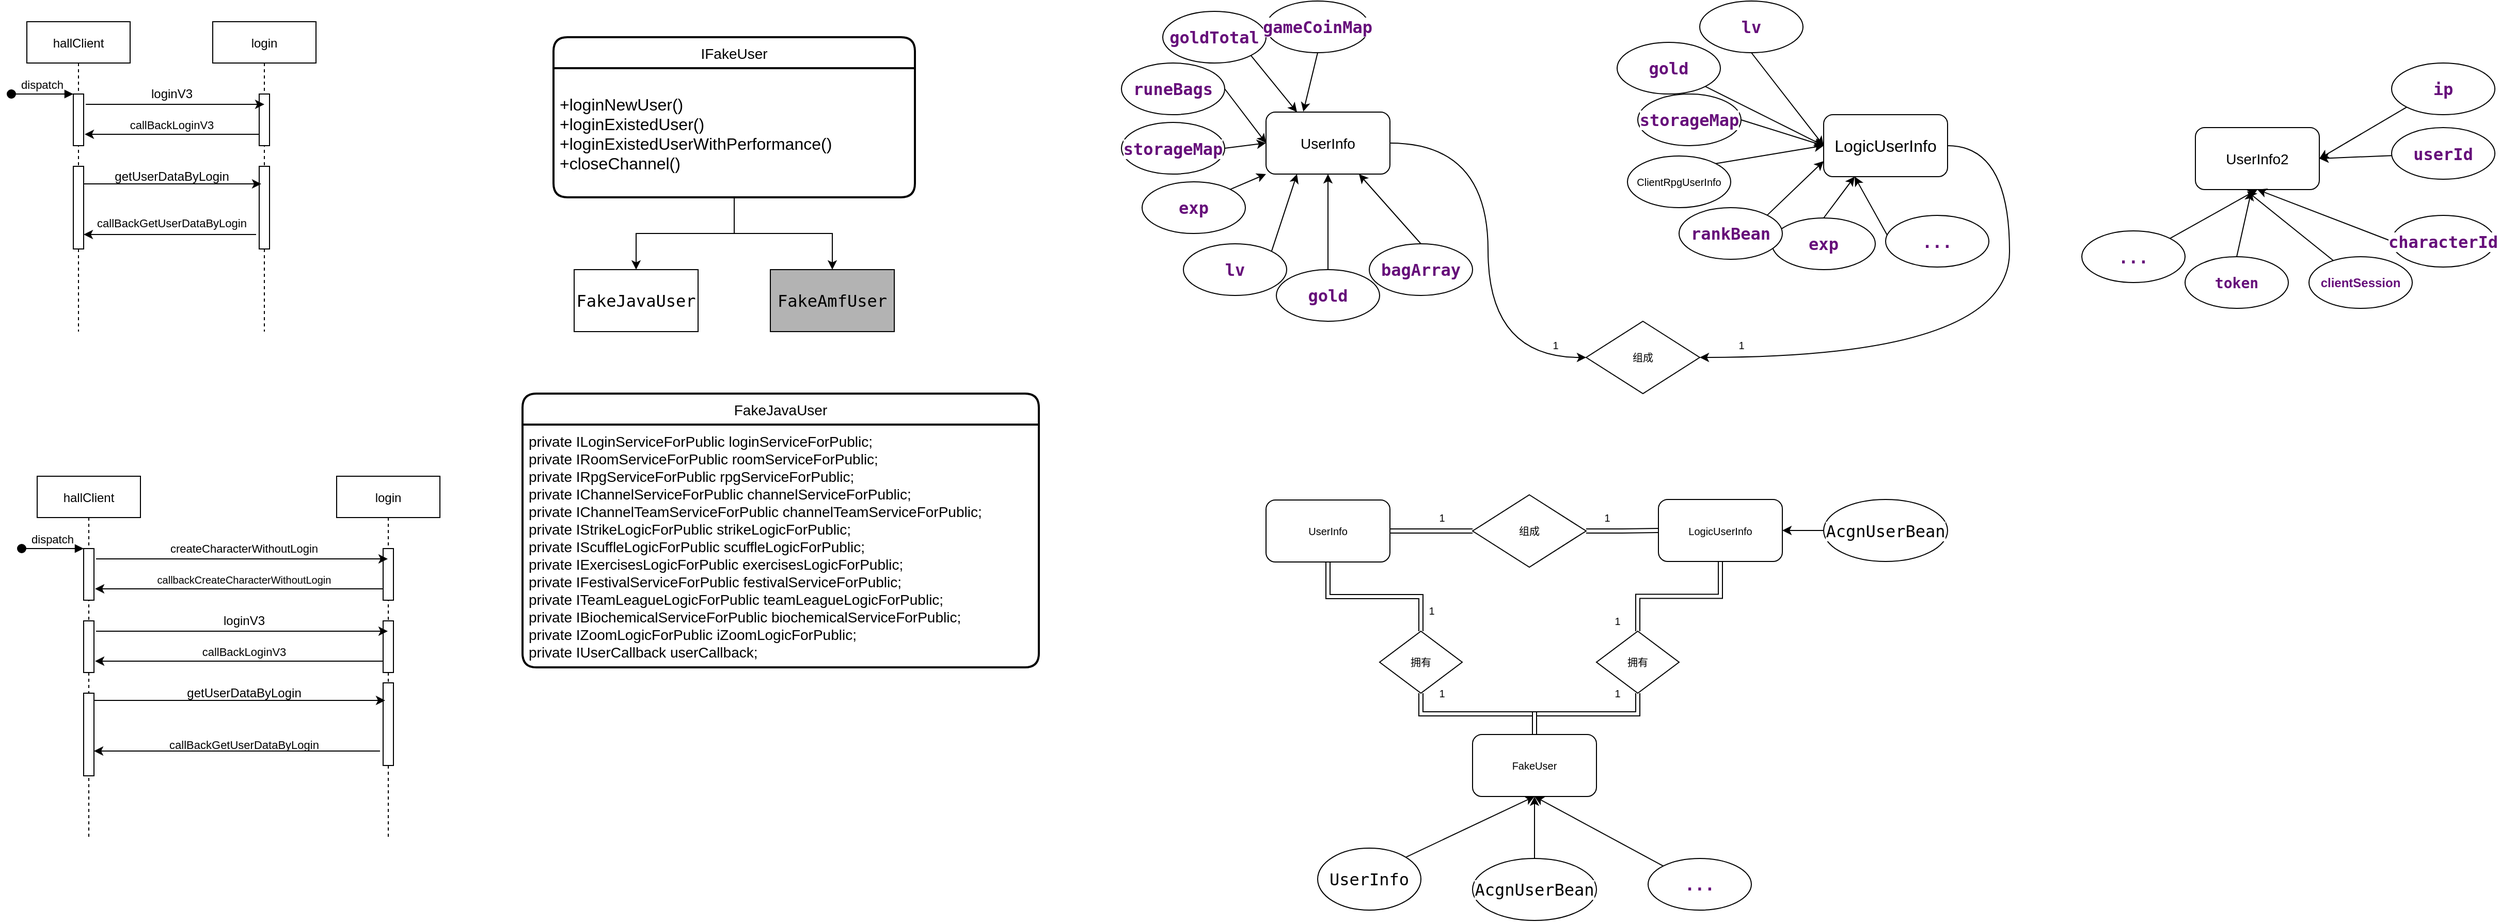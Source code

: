 <mxfile version="15.8.8" type="github">
  <diagram id="kgpKYQtTHZ0yAKxKKP6v" name="Page-1">
    <mxGraphModel dx="1185" dy="635" grid="1" gridSize="10" guides="1" tooltips="1" connect="1" arrows="1" fold="1" page="1" pageScale="1" pageWidth="3300" pageHeight="4681" math="0" shadow="0">
      <root>
        <mxCell id="0" />
        <mxCell id="1" parent="0" />
        <mxCell id="3nuBFxr9cyL0pnOWT2aG-1" value="hallClient" style="shape=umlLifeline;perimeter=lifelinePerimeter;container=1;collapsible=0;recursiveResize=0;rounded=0;shadow=0;strokeWidth=1;" parent="1" vertex="1">
          <mxGeometry x="120" y="80" width="100" height="300" as="geometry" />
        </mxCell>
        <mxCell id="3nuBFxr9cyL0pnOWT2aG-3" value="dispatch" style="verticalAlign=bottom;startArrow=oval;endArrow=block;startSize=8;shadow=0;strokeWidth=1;" parent="3nuBFxr9cyL0pnOWT2aG-1" edge="1">
          <mxGeometry relative="1" as="geometry">
            <mxPoint x="-15" y="70" as="sourcePoint" />
            <mxPoint x="45" y="70" as="targetPoint" />
          </mxGeometry>
        </mxCell>
        <mxCell id="3nuBFxr9cyL0pnOWT2aG-4" value="" style="points=[];perimeter=orthogonalPerimeter;rounded=0;shadow=0;strokeWidth=1;" parent="3nuBFxr9cyL0pnOWT2aG-1" vertex="1">
          <mxGeometry x="45" y="70" width="10" height="50" as="geometry" />
        </mxCell>
        <mxCell id="D1cvWWY6wySRjiaeFIVJ-10" value="" style="html=1;points=[];perimeter=orthogonalPerimeter;fontSize=11;" vertex="1" parent="3nuBFxr9cyL0pnOWT2aG-1">
          <mxGeometry x="45" y="140" width="10" height="80" as="geometry" />
        </mxCell>
        <mxCell id="3nuBFxr9cyL0pnOWT2aG-5" value="login" style="shape=umlLifeline;perimeter=lifelinePerimeter;container=1;collapsible=0;recursiveResize=0;rounded=0;shadow=0;strokeWidth=1;" parent="1" vertex="1">
          <mxGeometry x="300" y="80" width="100" height="300" as="geometry" />
        </mxCell>
        <mxCell id="3nuBFxr9cyL0pnOWT2aG-6" value="" style="points=[];perimeter=orthogonalPerimeter;rounded=0;shadow=0;strokeWidth=1;" parent="3nuBFxr9cyL0pnOWT2aG-5" vertex="1">
          <mxGeometry x="45" y="70" width="10" height="50" as="geometry" />
        </mxCell>
        <mxCell id="D1cvWWY6wySRjiaeFIVJ-11" value="" style="html=1;points=[];perimeter=orthogonalPerimeter;fontSize=11;" vertex="1" parent="3nuBFxr9cyL0pnOWT2aG-5">
          <mxGeometry x="45" y="140" width="10" height="80" as="geometry" />
        </mxCell>
        <mxCell id="D1cvWWY6wySRjiaeFIVJ-1" value="" style="endArrow=classic;html=1;rounded=0;exitX=1.2;exitY=0.2;exitDx=0;exitDy=0;exitPerimeter=0;" edge="1" parent="1" source="3nuBFxr9cyL0pnOWT2aG-4">
          <mxGeometry width="50" height="50" relative="1" as="geometry">
            <mxPoint x="180" y="160" as="sourcePoint" />
            <mxPoint x="350" y="160" as="targetPoint" />
            <Array as="points" />
          </mxGeometry>
        </mxCell>
        <mxCell id="D1cvWWY6wySRjiaeFIVJ-2" value="&lt;div style=&quot;background-color: rgb(255, 255, 255); font-size: 12px;&quot;&gt;loginV3&lt;/div&gt;" style="text;html=1;align=center;verticalAlign=middle;resizable=0;points=[];autosize=1;strokeColor=none;fillColor=none;fontSize=12;fontFamily=Helvetica;" vertex="1" parent="1">
          <mxGeometry x="230" y="130" width="60" height="40" as="geometry" />
        </mxCell>
        <mxCell id="D1cvWWY6wySRjiaeFIVJ-7" value="" style="endArrow=classic;html=1;rounded=0;entryX=1.1;entryY=0.78;entryDx=0;entryDy=0;entryPerimeter=0;" edge="1" parent="1" source="3nuBFxr9cyL0pnOWT2aG-6" target="3nuBFxr9cyL0pnOWT2aG-4">
          <mxGeometry width="50" height="50" relative="1" as="geometry">
            <mxPoint x="550" y="290" as="sourcePoint" />
            <mxPoint x="600" y="240" as="targetPoint" />
          </mxGeometry>
        </mxCell>
        <mxCell id="D1cvWWY6wySRjiaeFIVJ-8" value="&lt;div style=&quot;background-color: rgb(255, 255, 255); font-size: 11px;&quot;&gt;callBackLoginV3&lt;/div&gt;" style="text;html=1;align=center;verticalAlign=middle;resizable=0;points=[];autosize=1;strokeColor=none;fillColor=none;fontSize=11;fontFamily=Helvetica;" vertex="1" parent="1">
          <mxGeometry x="205" y="160" width="110" height="40" as="geometry" />
        </mxCell>
        <mxCell id="D1cvWWY6wySRjiaeFIVJ-12" value="" style="endArrow=classic;html=1;rounded=0;fontSize=11;entryX=0.2;entryY=0.213;entryDx=0;entryDy=0;entryPerimeter=0;" edge="1" parent="1" source="D1cvWWY6wySRjiaeFIVJ-10" target="D1cvWWY6wySRjiaeFIVJ-11">
          <mxGeometry width="50" height="50" relative="1" as="geometry">
            <mxPoint x="190" y="280" as="sourcePoint" />
            <mxPoint x="240" y="230" as="targetPoint" />
          </mxGeometry>
        </mxCell>
        <mxCell id="D1cvWWY6wySRjiaeFIVJ-13" value="&lt;div style=&quot;font-size: 12px;&quot;&gt;getUserDataByLogin&lt;/div&gt;" style="text;html=1;align=center;verticalAlign=middle;resizable=0;points=[];autosize=1;strokeColor=none;fillColor=none;fontSize=12;fontFamily=Helvetica;labelBackgroundColor=none;" vertex="1" parent="1">
          <mxGeometry x="195" y="220" width="130" height="20" as="geometry" />
        </mxCell>
        <mxCell id="D1cvWWY6wySRjiaeFIVJ-14" value="" style="endArrow=classic;html=1;rounded=0;fontFamily=Helvetica;fontSize=12;exitX=-0.3;exitY=0.825;exitDx=0;exitDy=0;exitPerimeter=0;" edge="1" parent="1" source="D1cvWWY6wySRjiaeFIVJ-11" target="D1cvWWY6wySRjiaeFIVJ-10">
          <mxGeometry width="50" height="50" relative="1" as="geometry">
            <mxPoint x="520" y="300" as="sourcePoint" />
            <mxPoint x="570" y="250" as="targetPoint" />
          </mxGeometry>
        </mxCell>
        <mxCell id="D1cvWWY6wySRjiaeFIVJ-15" value="&lt;div style=&quot;font-size: 11px;&quot;&gt;&lt;span style=&quot;font-size: 11px;&quot;&gt;callBackGetUserDataByLogin&lt;/span&gt;&lt;/div&gt;" style="text;html=1;align=center;verticalAlign=middle;resizable=0;points=[];autosize=1;strokeColor=none;fillColor=none;fontSize=11;fontFamily=Helvetica;fontColor=default;labelBackgroundColor=none;fontStyle=0" vertex="1" parent="1">
          <mxGeometry x="175" y="265" width="170" height="20" as="geometry" />
        </mxCell>
        <mxCell id="D1cvWWY6wySRjiaeFIVJ-16" value="hallClient" style="shape=umlLifeline;perimeter=lifelinePerimeter;container=1;collapsible=0;recursiveResize=0;rounded=0;shadow=0;strokeWidth=1;" vertex="1" parent="1">
          <mxGeometry x="130" y="520" width="100" height="350" as="geometry" />
        </mxCell>
        <mxCell id="D1cvWWY6wySRjiaeFIVJ-17" value="dispatch" style="verticalAlign=bottom;startArrow=oval;endArrow=block;startSize=8;shadow=0;strokeWidth=1;" edge="1" parent="D1cvWWY6wySRjiaeFIVJ-16">
          <mxGeometry relative="1" as="geometry">
            <mxPoint x="-15" y="70" as="sourcePoint" />
            <mxPoint x="45" y="70" as="targetPoint" />
          </mxGeometry>
        </mxCell>
        <mxCell id="D1cvWWY6wySRjiaeFIVJ-18" value="" style="points=[];perimeter=orthogonalPerimeter;rounded=0;shadow=0;strokeWidth=1;" vertex="1" parent="D1cvWWY6wySRjiaeFIVJ-16">
          <mxGeometry x="45" y="70" width="10" height="50" as="geometry" />
        </mxCell>
        <mxCell id="D1cvWWY6wySRjiaeFIVJ-20" value="login" style="shape=umlLifeline;perimeter=lifelinePerimeter;container=1;collapsible=0;recursiveResize=0;rounded=0;shadow=0;strokeWidth=1;" vertex="1" parent="1">
          <mxGeometry x="420" y="520" width="100" height="350" as="geometry" />
        </mxCell>
        <mxCell id="D1cvWWY6wySRjiaeFIVJ-21" value="" style="points=[];perimeter=orthogonalPerimeter;rounded=0;shadow=0;strokeWidth=1;" vertex="1" parent="D1cvWWY6wySRjiaeFIVJ-20">
          <mxGeometry x="45" y="70" width="10" height="50" as="geometry" />
        </mxCell>
        <mxCell id="D1cvWWY6wySRjiaeFIVJ-34" value="" style="points=[];perimeter=orthogonalPerimeter;rounded=0;shadow=0;strokeWidth=1;" vertex="1" parent="D1cvWWY6wySRjiaeFIVJ-20">
          <mxGeometry x="45" y="140" width="10" height="50" as="geometry" />
        </mxCell>
        <mxCell id="D1cvWWY6wySRjiaeFIVJ-35" value="" style="html=1;points=[];perimeter=orthogonalPerimeter;fontSize=11;" vertex="1" parent="D1cvWWY6wySRjiaeFIVJ-20">
          <mxGeometry x="45" y="200" width="10" height="80" as="geometry" />
        </mxCell>
        <mxCell id="D1cvWWY6wySRjiaeFIVJ-23" value="" style="endArrow=classic;html=1;rounded=0;exitX=1.2;exitY=0.2;exitDx=0;exitDy=0;exitPerimeter=0;" edge="1" parent="1" source="D1cvWWY6wySRjiaeFIVJ-18" target="D1cvWWY6wySRjiaeFIVJ-20">
          <mxGeometry width="50" height="50" relative="1" as="geometry">
            <mxPoint x="190" y="600" as="sourcePoint" />
            <mxPoint x="360" y="600" as="targetPoint" />
            <Array as="points" />
          </mxGeometry>
        </mxCell>
        <mxCell id="D1cvWWY6wySRjiaeFIVJ-24" value="&lt;div style=&quot;background-color: rgb(255, 255, 255); font-size: 11px;&quot;&gt;&lt;div style=&quot;font-size: 11px;&quot;&gt;createCharacterWithoutLogin&lt;/div&gt;&lt;/div&gt;" style="text;html=1;align=center;verticalAlign=middle;resizable=0;points=[];autosize=1;strokeColor=none;fillColor=none;fontSize=11;fontFamily=Helvetica;" vertex="1" parent="1">
          <mxGeometry x="240" y="570" width="180" height="40" as="geometry" />
        </mxCell>
        <mxCell id="D1cvWWY6wySRjiaeFIVJ-25" value="" style="endArrow=classic;html=1;rounded=0;entryX=1.1;entryY=0.78;entryDx=0;entryDy=0;entryPerimeter=0;" edge="1" parent="1" source="D1cvWWY6wySRjiaeFIVJ-21" target="D1cvWWY6wySRjiaeFIVJ-18">
          <mxGeometry width="50" height="50" relative="1" as="geometry">
            <mxPoint x="560" y="730" as="sourcePoint" />
            <mxPoint x="610" y="680" as="targetPoint" />
          </mxGeometry>
        </mxCell>
        <mxCell id="D1cvWWY6wySRjiaeFIVJ-26" value="&lt;div style=&quot;font-size: 10px;&quot;&gt;&lt;div style=&quot;font-size: 10px;&quot;&gt;callbackCreateCharacterWithoutLogin&lt;/div&gt;&lt;/div&gt;" style="text;html=1;align=center;verticalAlign=middle;resizable=0;points=[];autosize=1;strokeColor=none;fillColor=none;fontSize=10;fontFamily=Helvetica;fontStyle=0;labelBackgroundColor=none;" vertex="1" parent="1">
          <mxGeometry x="220" y="610" width="220" height="20" as="geometry" />
        </mxCell>
        <mxCell id="D1cvWWY6wySRjiaeFIVJ-32" value="" style="points=[];perimeter=orthogonalPerimeter;rounded=0;shadow=0;strokeWidth=1;" vertex="1" parent="1">
          <mxGeometry x="175" y="660" width="10" height="50" as="geometry" />
        </mxCell>
        <mxCell id="D1cvWWY6wySRjiaeFIVJ-33" value="" style="html=1;points=[];perimeter=orthogonalPerimeter;fontSize=11;" vertex="1" parent="1">
          <mxGeometry x="175" y="730" width="10" height="80" as="geometry" />
        </mxCell>
        <mxCell id="D1cvWWY6wySRjiaeFIVJ-36" value="" style="endArrow=classic;html=1;rounded=0;exitX=1.2;exitY=0.2;exitDx=0;exitDy=0;exitPerimeter=0;" edge="1" parent="1" source="D1cvWWY6wySRjiaeFIVJ-32" target="D1cvWWY6wySRjiaeFIVJ-20">
          <mxGeometry width="50" height="50" relative="1" as="geometry">
            <mxPoint x="190" y="670" as="sourcePoint" />
            <mxPoint x="360" y="670" as="targetPoint" />
            <Array as="points" />
          </mxGeometry>
        </mxCell>
        <mxCell id="D1cvWWY6wySRjiaeFIVJ-37" value="" style="endArrow=classic;html=1;rounded=0;entryX=1.1;entryY=0.78;entryDx=0;entryDy=0;entryPerimeter=0;" edge="1" parent="1" source="D1cvWWY6wySRjiaeFIVJ-34" target="D1cvWWY6wySRjiaeFIVJ-32">
          <mxGeometry width="50" height="50" relative="1" as="geometry">
            <mxPoint x="560" y="800" as="sourcePoint" />
            <mxPoint x="610" y="750" as="targetPoint" />
          </mxGeometry>
        </mxCell>
        <mxCell id="D1cvWWY6wySRjiaeFIVJ-38" value="&lt;div style=&quot;background-color: rgb(255, 255, 255); font-size: 11px;&quot;&gt;callBackLoginV3&lt;/div&gt;" style="text;html=1;align=center;verticalAlign=middle;resizable=0;points=[];autosize=1;strokeColor=none;fillColor=none;fontSize=11;fontFamily=Helvetica;" vertex="1" parent="1">
          <mxGeometry x="275" y="670" width="110" height="40" as="geometry" />
        </mxCell>
        <mxCell id="D1cvWWY6wySRjiaeFIVJ-39" value="" style="endArrow=classic;html=1;rounded=0;fontSize=11;entryX=0.2;entryY=0.213;entryDx=0;entryDy=0;entryPerimeter=0;" edge="1" parent="1" source="D1cvWWY6wySRjiaeFIVJ-33" target="D1cvWWY6wySRjiaeFIVJ-35">
          <mxGeometry width="50" height="50" relative="1" as="geometry">
            <mxPoint x="200" y="790" as="sourcePoint" />
            <mxPoint x="250" y="740" as="targetPoint" />
          </mxGeometry>
        </mxCell>
        <mxCell id="D1cvWWY6wySRjiaeFIVJ-40" value="&lt;div style=&quot;font-size: 12px;&quot;&gt;getUserDataByLogin&lt;/div&gt;" style="text;html=1;align=center;verticalAlign=middle;resizable=0;points=[];autosize=1;strokeColor=none;fillColor=none;fontSize=12;fontFamily=Helvetica;labelBackgroundColor=none;" vertex="1" parent="1">
          <mxGeometry x="265" y="720" width="130" height="20" as="geometry" />
        </mxCell>
        <mxCell id="D1cvWWY6wySRjiaeFIVJ-41" value="" style="endArrow=classic;html=1;rounded=0;fontFamily=Helvetica;fontSize=12;exitX=-0.3;exitY=0.825;exitDx=0;exitDy=0;exitPerimeter=0;" edge="1" parent="1" source="D1cvWWY6wySRjiaeFIVJ-35" target="D1cvWWY6wySRjiaeFIVJ-33">
          <mxGeometry width="50" height="50" relative="1" as="geometry">
            <mxPoint x="530" y="810" as="sourcePoint" />
            <mxPoint x="580" y="760" as="targetPoint" />
          </mxGeometry>
        </mxCell>
        <mxCell id="D1cvWWY6wySRjiaeFIVJ-42" value="&lt;div style=&quot;font-size: 11px;&quot;&gt;&lt;span style=&quot;font-size: 11px;&quot;&gt;callBackGetUserDataByLogin&lt;/span&gt;&lt;/div&gt;" style="text;html=1;align=center;verticalAlign=middle;resizable=0;points=[];autosize=1;strokeColor=none;fillColor=none;fontSize=11;fontFamily=Helvetica;fontColor=default;labelBackgroundColor=none;fontStyle=0" vertex="1" parent="1">
          <mxGeometry x="245" y="770" width="170" height="20" as="geometry" />
        </mxCell>
        <mxCell id="D1cvWWY6wySRjiaeFIVJ-44" value="&lt;div style=&quot;background-color: rgb(255, 255, 255); font-size: 12px;&quot;&gt;loginV3&lt;/div&gt;" style="text;html=1;align=center;verticalAlign=middle;resizable=0;points=[];autosize=1;strokeColor=none;fillColor=none;fontSize=12;fontFamily=Helvetica;" vertex="1" parent="1">
          <mxGeometry x="300" y="640" width="60" height="40" as="geometry" />
        </mxCell>
        <mxCell id="D1cvWWY6wySRjiaeFIVJ-49" value="IFakeUser" style="swimlane;childLayout=stackLayout;horizontal=1;startSize=30;horizontalStack=0;rounded=1;fontSize=14;fontStyle=0;strokeWidth=2;resizeParent=0;resizeLast=1;shadow=0;dashed=0;align=center;labelBackgroundColor=none;fontFamily=Helvetica;fontColor=default;" vertex="1" parent="1">
          <mxGeometry x="630" y="95" width="350" height="155" as="geometry" />
        </mxCell>
        <mxCell id="D1cvWWY6wySRjiaeFIVJ-50" value="+loginNewUser()&#xa;+loginExistedUser()&#xa;+loginExistedUserWithPerformance()&#xa;+closeChannel()" style="align=left;strokeColor=none;fillColor=none;spacingLeft=4;fontSize=16;verticalAlign=middle;resizable=0;rotatable=0;part=1;labelBackgroundColor=none;fontFamily=Helvetica;fontColor=default;" vertex="1" parent="D1cvWWY6wySRjiaeFIVJ-49">
          <mxGeometry y="30" width="350" height="125" as="geometry" />
        </mxCell>
        <mxCell id="D1cvWWY6wySRjiaeFIVJ-51" value="&lt;pre style=&quot;font-size: 12pt;&quot;&gt;FakeAmfUser&lt;/pre&gt;" style="rounded=0;whiteSpace=wrap;html=1;labelBackgroundColor=none;fontFamily=Helvetica;fontSize=16;fontColor=default;fillColor=#B3B3B3;" vertex="1" parent="1">
          <mxGeometry x="840" y="320" width="120" height="60" as="geometry" />
        </mxCell>
        <mxCell id="D1cvWWY6wySRjiaeFIVJ-52" value="&lt;pre style=&quot;background-color: rgb(255 , 255 , 255) ; font-size: 12pt&quot;&gt;FakeJavaUser&lt;/pre&gt;" style="rounded=0;whiteSpace=wrap;html=1;labelBackgroundColor=none;fontFamily=Helvetica;fontSize=16;fontColor=default;" vertex="1" parent="1">
          <mxGeometry x="650" y="320" width="120" height="60" as="geometry" />
        </mxCell>
        <mxCell id="D1cvWWY6wySRjiaeFIVJ-53" style="edgeStyle=orthogonalEdgeStyle;rounded=0;orthogonalLoop=1;jettySize=auto;html=1;exitX=0.5;exitY=1;exitDx=0;exitDy=0;entryX=0.5;entryY=0;entryDx=0;entryDy=0;fontFamily=Helvetica;fontSize=16;fontColor=default;" edge="1" parent="1" source="D1cvWWY6wySRjiaeFIVJ-50" target="D1cvWWY6wySRjiaeFIVJ-52">
          <mxGeometry relative="1" as="geometry" />
        </mxCell>
        <mxCell id="D1cvWWY6wySRjiaeFIVJ-54" style="edgeStyle=orthogonalEdgeStyle;rounded=0;orthogonalLoop=1;jettySize=auto;html=1;exitX=0.5;exitY=1;exitDx=0;exitDy=0;fontFamily=Helvetica;fontSize=16;fontColor=default;" edge="1" parent="1" source="D1cvWWY6wySRjiaeFIVJ-50" target="D1cvWWY6wySRjiaeFIVJ-51">
          <mxGeometry relative="1" as="geometry" />
        </mxCell>
        <mxCell id="D1cvWWY6wySRjiaeFIVJ-56" value="FakeJavaUser" style="swimlane;childLayout=stackLayout;horizontal=1;startSize=30;horizontalStack=0;rounded=1;fontSize=14;fontStyle=0;strokeWidth=2;resizeParent=0;resizeLast=1;shadow=0;dashed=0;align=center;labelBackgroundColor=none;fontFamily=Helvetica;fontColor=default;" vertex="1" parent="1">
          <mxGeometry x="600" y="440" width="500" height="265" as="geometry" />
        </mxCell>
        <mxCell id="D1cvWWY6wySRjiaeFIVJ-57" value="private ILoginServiceForPublic loginServiceForPublic;&#xa;private IRoomServiceForPublic roomServiceForPublic;&#xa;private IRpgServiceForPublic rpgServiceForPublic;&#xa;private IChannelServiceForPublic channelServiceForPublic;&#xa;private IChannelTeamServiceForPublic channelTeamServiceForPublic;&#xa;private IStrikeLogicForPublic strikeLogicForPublic;&#xa;private IScuffleLogicForPublic scuffleLogicForPublic;&#xa;private IExercisesLogicForPublic exercisesLogicForPublic;&#xa;private IFestivalServiceForPublic festivalServiceForPublic;&#xa;private ITeamLeagueLogicForPublic teamLeagueLogicForPublic;&#xa;private IBiochemicalServiceForPublic biochemicalServiceForPublic;&#xa;private IZoomLogicForPublic iZoomLogicForPublic;&#xa;private IUserCallback userCallback;" style="align=left;strokeColor=none;fillColor=none;spacingLeft=4;fontSize=14;verticalAlign=middle;resizable=0;rotatable=0;part=1;labelBackgroundColor=none;fontFamily=Helvetica;fontColor=default;" vertex="1" parent="D1cvWWY6wySRjiaeFIVJ-56">
          <mxGeometry y="30" width="500" height="235" as="geometry" />
        </mxCell>
        <mxCell id="D1cvWWY6wySRjiaeFIVJ-109" style="edgeStyle=orthogonalEdgeStyle;rounded=0;orthogonalLoop=1;jettySize=auto;html=1;exitX=1;exitY=0.5;exitDx=0;exitDy=0;entryX=0;entryY=0.5;entryDx=0;entryDy=0;fontFamily=Helvetica;fontSize=10;fontColor=default;curved=1;" edge="1" parent="1" source="D1cvWWY6wySRjiaeFIVJ-60" target="D1cvWWY6wySRjiaeFIVJ-108">
          <mxGeometry relative="1" as="geometry" />
        </mxCell>
        <mxCell id="D1cvWWY6wySRjiaeFIVJ-60" value="&lt;span&gt;UserInfo&lt;/span&gt;" style="rounded=1;whiteSpace=wrap;html=1;labelBackgroundColor=none;fontFamily=Helvetica;fontSize=14;fontColor=default;fillColor=#FFFFFF;" vertex="1" parent="1">
          <mxGeometry x="1320" y="167.5" width="120" height="60" as="geometry" />
        </mxCell>
        <mxCell id="D1cvWWY6wySRjiaeFIVJ-61" value="&lt;span&gt;UserInfo2&lt;/span&gt;" style="rounded=1;whiteSpace=wrap;html=1;labelBackgroundColor=none;fontFamily=Helvetica;fontSize=14;fontColor=default;fillColor=#FFFFFF;" vertex="1" parent="1">
          <mxGeometry x="2220" y="182.5" width="120" height="60" as="geometry" />
        </mxCell>
        <mxCell id="D1cvWWY6wySRjiaeFIVJ-70" style="edgeStyle=none;rounded=0;orthogonalLoop=1;jettySize=auto;html=1;entryX=0.417;entryY=1.028;entryDx=0;entryDy=0;fontFamily=Helvetica;fontSize=14;fontColor=default;entryPerimeter=0;" edge="1" parent="1" source="D1cvWWY6wySRjiaeFIVJ-62" target="D1cvWWY6wySRjiaeFIVJ-61">
          <mxGeometry relative="1" as="geometry">
            <mxPoint x="2300" y="270" as="targetPoint" />
          </mxGeometry>
        </mxCell>
        <mxCell id="D1cvWWY6wySRjiaeFIVJ-62" value="&lt;div style=&quot;background-color: rgb(255, 255, 255); font-size: 12px;&quot;&gt;&lt;span style=&quot;color: rgb(102, 14, 122); font-weight: bold; font-size: 12px;&quot;&gt;clientSession&lt;/span&gt;&lt;/div&gt;" style="ellipse;whiteSpace=wrap;html=1;labelBackgroundColor=none;fontFamily=Helvetica;fontSize=12;fontColor=default;fillColor=#FFFFFF;" vertex="1" parent="1">
          <mxGeometry x="2330" y="307.5" width="100" height="50" as="geometry" />
        </mxCell>
        <mxCell id="D1cvWWY6wySRjiaeFIVJ-69" style="rounded=0;orthogonalLoop=1;jettySize=auto;html=1;exitX=0.5;exitY=0;exitDx=0;exitDy=0;fontFamily=Helvetica;fontSize=14;fontColor=default;entryX=0.451;entryY=1.028;entryDx=0;entryDy=0;entryPerimeter=0;" edge="1" parent="1" source="D1cvWWY6wySRjiaeFIVJ-64" target="D1cvWWY6wySRjiaeFIVJ-61">
          <mxGeometry relative="1" as="geometry">
            <mxPoint x="2300" y="270" as="targetPoint" />
          </mxGeometry>
        </mxCell>
        <mxCell id="D1cvWWY6wySRjiaeFIVJ-64" value="&lt;div style=&quot;background-color: rgb(255, 255, 255); font-size: 14px;&quot;&gt;&lt;pre style=&quot;font-size: 14px;&quot;&gt;&lt;span style=&quot;color: rgb(102, 14, 122); font-weight: bold; font-size: 14px;&quot;&gt;token&lt;/span&gt;&lt;/pre&gt;&lt;/div&gt;" style="ellipse;whiteSpace=wrap;html=1;labelBackgroundColor=none;fontFamily=Helvetica;fontSize=14;fontColor=default;fillColor=#FFFFFF;" vertex="1" parent="1">
          <mxGeometry x="2210" y="307.5" width="100" height="50" as="geometry" />
        </mxCell>
        <mxCell id="D1cvWWY6wySRjiaeFIVJ-74" style="edgeStyle=none;rounded=0;orthogonalLoop=1;jettySize=auto;html=1;exitX=0;exitY=1;exitDx=0;exitDy=0;entryX=1;entryY=0.5;entryDx=0;entryDy=0;fontFamily=Helvetica;fontSize=14;fontColor=default;" edge="1" parent="1" source="D1cvWWY6wySRjiaeFIVJ-65" target="D1cvWWY6wySRjiaeFIVJ-61">
          <mxGeometry relative="1" as="geometry" />
        </mxCell>
        <mxCell id="D1cvWWY6wySRjiaeFIVJ-65" value="&lt;div style=&quot;background-color: rgb(255 , 255 , 255) ; font-size: 14px&quot;&gt;&lt;pre style=&quot;font-size: 14px&quot;&gt;&lt;pre style=&quot;font-size: 12pt&quot;&gt;&lt;span style=&quot;color: #660e7a ; font-weight: bold&quot;&gt;ip&lt;/span&gt;&lt;/pre&gt;&lt;/pre&gt;&lt;/div&gt;" style="ellipse;whiteSpace=wrap;html=1;labelBackgroundColor=none;fontFamily=Helvetica;fontSize=14;fontColor=default;fillColor=#FFFFFF;" vertex="1" parent="1">
          <mxGeometry x="2410" y="120" width="100" height="50" as="geometry" />
        </mxCell>
        <mxCell id="D1cvWWY6wySRjiaeFIVJ-72" style="edgeStyle=none;rounded=0;orthogonalLoop=1;jettySize=auto;html=1;exitX=0;exitY=0.5;exitDx=0;exitDy=0;entryX=0.5;entryY=1;entryDx=0;entryDy=0;fontFamily=Helvetica;fontSize=14;fontColor=default;" edge="1" parent="1" source="D1cvWWY6wySRjiaeFIVJ-66" target="D1cvWWY6wySRjiaeFIVJ-61">
          <mxGeometry relative="1" as="geometry">
            <mxPoint x="2300" y="270" as="targetPoint" />
          </mxGeometry>
        </mxCell>
        <mxCell id="D1cvWWY6wySRjiaeFIVJ-66" value="&lt;div style=&quot;background-color: rgb(255 , 255 , 255) ; font-size: 14px&quot;&gt;&lt;pre style=&quot;font-size: 14px&quot;&gt;&lt;pre style=&quot;font-size: 12pt&quot;&gt;&lt;span style=&quot;color: #660e7a ; font-weight: bold&quot;&gt;characterId&lt;/span&gt;&lt;/pre&gt;&lt;/pre&gt;&lt;/div&gt;" style="ellipse;whiteSpace=wrap;html=1;labelBackgroundColor=none;fontFamily=Helvetica;fontSize=14;fontColor=default;fillColor=#FFFFFF;" vertex="1" parent="1">
          <mxGeometry x="2410" y="267.5" width="100" height="50" as="geometry" />
        </mxCell>
        <mxCell id="D1cvWWY6wySRjiaeFIVJ-71" style="edgeStyle=none;rounded=0;orthogonalLoop=1;jettySize=auto;html=1;entryX=1;entryY=0.5;entryDx=0;entryDy=0;fontFamily=Helvetica;fontSize=14;fontColor=default;" edge="1" parent="1" source="D1cvWWY6wySRjiaeFIVJ-67" target="D1cvWWY6wySRjiaeFIVJ-61">
          <mxGeometry relative="1" as="geometry" />
        </mxCell>
        <mxCell id="D1cvWWY6wySRjiaeFIVJ-67" value="&lt;div style=&quot;background-color: rgb(255 , 255 , 255) ; font-size: 14px&quot;&gt;&lt;pre style=&quot;font-size: 14px&quot;&gt;&lt;pre style=&quot;font-size: 12pt&quot;&gt;&lt;span style=&quot;color: #660e7a ; font-weight: bold&quot;&gt;userId&lt;/span&gt;&lt;/pre&gt;&lt;/pre&gt;&lt;/div&gt;" style="ellipse;whiteSpace=wrap;html=1;labelBackgroundColor=none;fontFamily=Helvetica;fontSize=14;fontColor=default;fillColor=#FFFFFF;" vertex="1" parent="1">
          <mxGeometry x="2410" y="182.5" width="100" height="50" as="geometry" />
        </mxCell>
        <mxCell id="D1cvWWY6wySRjiaeFIVJ-75" style="edgeStyle=none;rounded=0;orthogonalLoop=1;jettySize=auto;html=1;exitX=1;exitY=0;exitDx=0;exitDy=0;entryX=0.5;entryY=1;entryDx=0;entryDy=0;fontFamily=Helvetica;fontSize=14;fontColor=default;" edge="1" parent="1" source="D1cvWWY6wySRjiaeFIVJ-68" target="D1cvWWY6wySRjiaeFIVJ-61">
          <mxGeometry relative="1" as="geometry">
            <mxPoint x="2300" y="270" as="targetPoint" />
          </mxGeometry>
        </mxCell>
        <mxCell id="D1cvWWY6wySRjiaeFIVJ-68" value="&lt;div style=&quot;background-color: rgb(255 , 255 , 255) ; font-size: 14px&quot;&gt;&lt;pre style=&quot;font-size: 14px&quot;&gt;&lt;pre style=&quot;font-size: 12pt&quot;&gt;&lt;span style=&quot;color: #660e7a ; font-weight: bold&quot;&gt;...&lt;/span&gt;&lt;/pre&gt;&lt;/pre&gt;&lt;/div&gt;" style="ellipse;whiteSpace=wrap;html=1;labelBackgroundColor=none;fontFamily=Helvetica;fontSize=14;fontColor=default;fillColor=#FFFFFF;" vertex="1" parent="1">
          <mxGeometry x="2110" y="282.5" width="100" height="50" as="geometry" />
        </mxCell>
        <mxCell id="D1cvWWY6wySRjiaeFIVJ-85" style="edgeStyle=none;rounded=0;orthogonalLoop=1;jettySize=auto;html=1;exitX=1;exitY=0;exitDx=0;exitDy=0;entryX=0.25;entryY=1;entryDx=0;entryDy=0;fontFamily=Helvetica;fontSize=14;fontColor=default;" edge="1" parent="1" source="D1cvWWY6wySRjiaeFIVJ-76" target="D1cvWWY6wySRjiaeFIVJ-60">
          <mxGeometry relative="1" as="geometry" />
        </mxCell>
        <mxCell id="D1cvWWY6wySRjiaeFIVJ-76" value="&lt;div style=&quot;background-color: rgb(255 , 255 , 255) ; font-size: 12px&quot;&gt;&lt;pre style=&quot;font-size: 12pt&quot;&gt;&lt;span style=&quot;color: #660e7a ; font-weight: bold&quot;&gt;lv&lt;/span&gt;&lt;/pre&gt;&lt;/div&gt;" style="ellipse;whiteSpace=wrap;html=1;labelBackgroundColor=none;fontFamily=Helvetica;fontSize=12;fontColor=default;fillColor=#FFFFFF;" vertex="1" parent="1">
          <mxGeometry x="1240" y="295" width="100" height="50" as="geometry" />
        </mxCell>
        <mxCell id="D1cvWWY6wySRjiaeFIVJ-86" style="edgeStyle=none;rounded=0;orthogonalLoop=1;jettySize=auto;html=1;exitX=0.5;exitY=0;exitDx=0;exitDy=0;entryX=0.5;entryY=1;entryDx=0;entryDy=0;fontFamily=Helvetica;fontSize=14;fontColor=default;" edge="1" parent="1" source="D1cvWWY6wySRjiaeFIVJ-77" target="D1cvWWY6wySRjiaeFIVJ-60">
          <mxGeometry relative="1" as="geometry" />
        </mxCell>
        <mxCell id="D1cvWWY6wySRjiaeFIVJ-77" value="&lt;div style=&quot;background-color: rgb(255 , 255 , 255) ; font-size: 12px&quot;&gt;&lt;pre style=&quot;font-size: 12pt&quot;&gt;&lt;span style=&quot;color: #660e7a ; font-weight: bold&quot;&gt;gold&lt;/span&gt;&lt;/pre&gt;&lt;/div&gt;" style="ellipse;whiteSpace=wrap;html=1;labelBackgroundColor=none;fontFamily=Helvetica;fontSize=12;fontColor=default;fillColor=#FFFFFF;" vertex="1" parent="1">
          <mxGeometry x="1330" y="320" width="100" height="50" as="geometry" />
        </mxCell>
        <mxCell id="D1cvWWY6wySRjiaeFIVJ-90" style="edgeStyle=none;rounded=0;orthogonalLoop=1;jettySize=auto;html=1;exitX=1;exitY=1;exitDx=0;exitDy=0;entryX=0.25;entryY=0;entryDx=0;entryDy=0;fontFamily=Helvetica;fontSize=14;fontColor=default;" edge="1" parent="1" source="D1cvWWY6wySRjiaeFIVJ-78" target="D1cvWWY6wySRjiaeFIVJ-60">
          <mxGeometry relative="1" as="geometry" />
        </mxCell>
        <mxCell id="D1cvWWY6wySRjiaeFIVJ-78" value="&lt;div style=&quot;background-color: rgb(255 , 255 , 255) ; font-size: 12px&quot;&gt;&lt;pre style=&quot;font-size: 12pt&quot;&gt;&lt;span style=&quot;color: #660e7a ; font-weight: bold&quot;&gt;goldTotal&lt;/span&gt;&lt;/pre&gt;&lt;/div&gt;" style="ellipse;whiteSpace=wrap;html=1;labelBackgroundColor=none;fontFamily=Helvetica;fontSize=12;fontColor=default;fillColor=#FFFFFF;" vertex="1" parent="1">
          <mxGeometry x="1220" y="70" width="100" height="50" as="geometry" />
        </mxCell>
        <mxCell id="D1cvWWY6wySRjiaeFIVJ-84" style="edgeStyle=none;rounded=0;orthogonalLoop=1;jettySize=auto;html=1;exitX=1;exitY=0;exitDx=0;exitDy=0;entryX=0;entryY=1;entryDx=0;entryDy=0;fontFamily=Helvetica;fontSize=14;fontColor=default;" edge="1" parent="1" source="D1cvWWY6wySRjiaeFIVJ-79" target="D1cvWWY6wySRjiaeFIVJ-60">
          <mxGeometry relative="1" as="geometry" />
        </mxCell>
        <mxCell id="D1cvWWY6wySRjiaeFIVJ-79" value="&lt;div style=&quot;background-color: rgb(255 , 255 , 255) ; font-size: 12px&quot;&gt;&lt;pre style=&quot;font-size: 12pt&quot;&gt;&lt;span style=&quot;color: #660e7a ; font-weight: bold&quot;&gt;exp&lt;/span&gt;&lt;/pre&gt;&lt;/div&gt;" style="ellipse;whiteSpace=wrap;html=1;labelBackgroundColor=none;fontFamily=Helvetica;fontSize=12;fontColor=default;fillColor=#FFFFFF;" vertex="1" parent="1">
          <mxGeometry x="1200" y="235" width="100" height="50" as="geometry" />
        </mxCell>
        <mxCell id="D1cvWWY6wySRjiaeFIVJ-89" style="edgeStyle=none;rounded=0;orthogonalLoop=1;jettySize=auto;html=1;exitX=1;exitY=0.5;exitDx=0;exitDy=0;entryX=0;entryY=0.5;entryDx=0;entryDy=0;fontFamily=Helvetica;fontSize=14;fontColor=default;" edge="1" parent="1" source="D1cvWWY6wySRjiaeFIVJ-80" target="D1cvWWY6wySRjiaeFIVJ-60">
          <mxGeometry relative="1" as="geometry" />
        </mxCell>
        <mxCell id="D1cvWWY6wySRjiaeFIVJ-80" value="&lt;div style=&quot;background-color: rgb(255 , 255 , 255) ; font-size: 12px&quot;&gt;&lt;pre style=&quot;font-size: 12pt&quot;&gt;&lt;span style=&quot;color: #660e7a ; font-weight: bold&quot;&gt;runeBags&lt;/span&gt;&lt;/pre&gt;&lt;/div&gt;" style="ellipse;whiteSpace=wrap;html=1;labelBackgroundColor=none;fontFamily=Helvetica;fontSize=12;fontColor=default;fillColor=#FFFFFF;" vertex="1" parent="1">
          <mxGeometry x="1180" y="120" width="100" height="50" as="geometry" />
        </mxCell>
        <mxCell id="D1cvWWY6wySRjiaeFIVJ-91" style="edgeStyle=none;rounded=0;orthogonalLoop=1;jettySize=auto;html=1;exitX=0.5;exitY=1;exitDx=0;exitDy=0;entryX=0.301;entryY=-0.008;entryDx=0;entryDy=0;entryPerimeter=0;fontFamily=Helvetica;fontSize=14;fontColor=default;" edge="1" parent="1" source="D1cvWWY6wySRjiaeFIVJ-81" target="D1cvWWY6wySRjiaeFIVJ-60">
          <mxGeometry relative="1" as="geometry" />
        </mxCell>
        <mxCell id="D1cvWWY6wySRjiaeFIVJ-81" value="&lt;div style=&quot;background-color: rgb(255 , 255 , 255) ; font-size: 12px&quot;&gt;&lt;pre style=&quot;font-size: 12pt&quot;&gt;&lt;span style=&quot;color: #660e7a ; font-weight: bold&quot;&gt;gameCoinMap&lt;/span&gt;&lt;/pre&gt;&lt;/div&gt;" style="ellipse;whiteSpace=wrap;html=1;labelBackgroundColor=none;fontFamily=Helvetica;fontSize=12;fontColor=default;fillColor=#FFFFFF;" vertex="1" parent="1">
          <mxGeometry x="1320" y="60" width="100" height="50" as="geometry" />
        </mxCell>
        <mxCell id="D1cvWWY6wySRjiaeFIVJ-87" style="edgeStyle=none;rounded=0;orthogonalLoop=1;jettySize=auto;html=1;exitX=0.5;exitY=0;exitDx=0;exitDy=0;entryX=0.75;entryY=1;entryDx=0;entryDy=0;fontFamily=Helvetica;fontSize=14;fontColor=default;" edge="1" parent="1" source="D1cvWWY6wySRjiaeFIVJ-82" target="D1cvWWY6wySRjiaeFIVJ-60">
          <mxGeometry relative="1" as="geometry" />
        </mxCell>
        <mxCell id="D1cvWWY6wySRjiaeFIVJ-82" value="&lt;div style=&quot;background-color: rgb(255 , 255 , 255) ; font-size: 12px&quot;&gt;&lt;pre style=&quot;font-size: 12pt&quot;&gt;&lt;span style=&quot;color: #660e7a ; font-weight: bold&quot;&gt;bagArray&lt;/span&gt;&lt;/pre&gt;&lt;/div&gt;" style="ellipse;whiteSpace=wrap;html=1;labelBackgroundColor=none;fontFamily=Helvetica;fontSize=12;fontColor=default;fillColor=#FFFFFF;" vertex="1" parent="1">
          <mxGeometry x="1420" y="295" width="100" height="50" as="geometry" />
        </mxCell>
        <mxCell id="D1cvWWY6wySRjiaeFIVJ-88" style="edgeStyle=none;rounded=0;orthogonalLoop=1;jettySize=auto;html=1;exitX=1;exitY=0.5;exitDx=0;exitDy=0;entryX=0;entryY=0.5;entryDx=0;entryDy=0;fontFamily=Helvetica;fontSize=14;fontColor=default;" edge="1" parent="1" source="D1cvWWY6wySRjiaeFIVJ-83" target="D1cvWWY6wySRjiaeFIVJ-60">
          <mxGeometry relative="1" as="geometry" />
        </mxCell>
        <mxCell id="D1cvWWY6wySRjiaeFIVJ-83" value="&lt;div style=&quot;background-color: rgb(255 , 255 , 255) ; font-size: 12px&quot;&gt;&lt;pre style=&quot;font-size: 12pt&quot;&gt;&lt;span style=&quot;color: #660e7a ; font-weight: bold&quot;&gt;storageMap&lt;/span&gt;&lt;/pre&gt;&lt;/div&gt;" style="ellipse;whiteSpace=wrap;html=1;labelBackgroundColor=none;fontFamily=Helvetica;fontSize=12;fontColor=default;fillColor=#FFFFFF;" vertex="1" parent="1">
          <mxGeometry x="1180" y="177.5" width="100" height="50" as="geometry" />
        </mxCell>
        <mxCell id="D1cvWWY6wySRjiaeFIVJ-110" style="edgeStyle=orthogonalEdgeStyle;rounded=0;orthogonalLoop=1;jettySize=auto;html=1;exitX=1;exitY=0.5;exitDx=0;exitDy=0;entryX=1;entryY=0.5;entryDx=0;entryDy=0;fontFamily=Helvetica;fontSize=10;fontColor=default;curved=1;" edge="1" parent="1" source="D1cvWWY6wySRjiaeFIVJ-92" target="D1cvWWY6wySRjiaeFIVJ-108">
          <mxGeometry relative="1" as="geometry">
            <Array as="points">
              <mxPoint x="2040" y="200" />
              <mxPoint x="2040" y="405" />
            </Array>
          </mxGeometry>
        </mxCell>
        <mxCell id="D1cvWWY6wySRjiaeFIVJ-92" value="&lt;div style=&quot;background-color: rgb(255 , 255 , 255) ; font-size: 12pt&quot;&gt;LogicUserInfo&lt;/div&gt;" style="rounded=1;whiteSpace=wrap;html=1;labelBackgroundColor=none;fontFamily=Helvetica;fontSize=14;fontColor=default;fillColor=#FFFFFF;" vertex="1" parent="1">
          <mxGeometry x="1860" y="170" width="120" height="60" as="geometry" />
        </mxCell>
        <mxCell id="D1cvWWY6wySRjiaeFIVJ-105" style="edgeStyle=none;rounded=0;orthogonalLoop=1;jettySize=auto;html=1;exitX=0.5;exitY=1;exitDx=0;exitDy=0;entryX=0;entryY=0.5;entryDx=0;entryDy=0;fontFamily=Helvetica;fontSize=10;fontColor=default;" edge="1" parent="1" source="D1cvWWY6wySRjiaeFIVJ-93" target="D1cvWWY6wySRjiaeFIVJ-92">
          <mxGeometry relative="1" as="geometry" />
        </mxCell>
        <mxCell id="D1cvWWY6wySRjiaeFIVJ-93" value="&lt;div style=&quot;background-color: rgb(255 , 255 , 255) ; font-size: 12px&quot;&gt;&lt;pre style=&quot;font-size: 12pt&quot;&gt;&lt;span style=&quot;color: #660e7a ; font-weight: bold&quot;&gt;lv&lt;/span&gt;&lt;/pre&gt;&lt;/div&gt;" style="ellipse;whiteSpace=wrap;html=1;labelBackgroundColor=none;fontFamily=Helvetica;fontSize=12;fontColor=default;fillColor=#FFFFFF;" vertex="1" parent="1">
          <mxGeometry x="1740" y="60" width="100" height="50" as="geometry" />
        </mxCell>
        <mxCell id="D1cvWWY6wySRjiaeFIVJ-104" style="edgeStyle=none;rounded=0;orthogonalLoop=1;jettySize=auto;html=1;exitX=1;exitY=1;exitDx=0;exitDy=0;fontFamily=Helvetica;fontSize=10;fontColor=default;entryX=0;entryY=0.5;entryDx=0;entryDy=0;" edge="1" parent="1" source="D1cvWWY6wySRjiaeFIVJ-94" target="D1cvWWY6wySRjiaeFIVJ-92">
          <mxGeometry relative="1" as="geometry">
            <mxPoint x="1840" y="180" as="targetPoint" />
          </mxGeometry>
        </mxCell>
        <mxCell id="D1cvWWY6wySRjiaeFIVJ-94" value="&lt;div style=&quot;background-color: rgb(255 , 255 , 255) ; font-size: 12px&quot;&gt;&lt;pre style=&quot;font-size: 12pt&quot;&gt;&lt;span style=&quot;color: #660e7a ; font-weight: bold&quot;&gt;gold&lt;/span&gt;&lt;/pre&gt;&lt;/div&gt;" style="ellipse;whiteSpace=wrap;html=1;labelBackgroundColor=none;fontFamily=Helvetica;fontSize=12;fontColor=default;fillColor=#FFFFFF;" vertex="1" parent="1">
          <mxGeometry x="1660" y="100" width="100" height="50" as="geometry" />
        </mxCell>
        <mxCell id="D1cvWWY6wySRjiaeFIVJ-101" style="edgeStyle=none;rounded=0;orthogonalLoop=1;jettySize=auto;html=1;exitX=0.5;exitY=0;exitDx=0;exitDy=0;entryX=0.25;entryY=1;entryDx=0;entryDy=0;fontFamily=Helvetica;fontSize=10;fontColor=default;" edge="1" parent="1" source="D1cvWWY6wySRjiaeFIVJ-95" target="D1cvWWY6wySRjiaeFIVJ-92">
          <mxGeometry relative="1" as="geometry" />
        </mxCell>
        <mxCell id="D1cvWWY6wySRjiaeFIVJ-95" value="&lt;div style=&quot;background-color: rgb(255 , 255 , 255) ; font-size: 12px&quot;&gt;&lt;pre style=&quot;font-size: 12pt&quot;&gt;&lt;span style=&quot;color: #660e7a ; font-weight: bold&quot;&gt;exp&lt;/span&gt;&lt;/pre&gt;&lt;/div&gt;" style="ellipse;whiteSpace=wrap;html=1;labelBackgroundColor=none;fontFamily=Helvetica;fontSize=12;fontColor=default;fillColor=#FFFFFF;" vertex="1" parent="1">
          <mxGeometry x="1810" y="270" width="100" height="50" as="geometry" />
        </mxCell>
        <mxCell id="D1cvWWY6wySRjiaeFIVJ-103" style="edgeStyle=none;rounded=0;orthogonalLoop=1;jettySize=auto;html=1;exitX=1;exitY=0;exitDx=0;exitDy=0;entryX=0;entryY=0.75;entryDx=0;entryDy=0;fontFamily=Helvetica;fontSize=10;fontColor=default;" edge="1" parent="1" source="D1cvWWY6wySRjiaeFIVJ-96" target="D1cvWWY6wySRjiaeFIVJ-92">
          <mxGeometry relative="1" as="geometry" />
        </mxCell>
        <mxCell id="D1cvWWY6wySRjiaeFIVJ-96" value="&lt;div style=&quot;background-color: rgb(255 , 255 , 255) ; font-size: 12px&quot;&gt;&lt;pre style=&quot;font-size: 12pt&quot;&gt;&lt;pre style=&quot;font-size: 12pt&quot;&gt;&lt;span style=&quot;color: #660e7a ; font-weight: bold&quot;&gt;rankBean&lt;/span&gt;&lt;/pre&gt;&lt;/pre&gt;&lt;/div&gt;" style="ellipse;whiteSpace=wrap;html=1;labelBackgroundColor=none;fontFamily=Helvetica;fontSize=12;fontColor=default;fillColor=#FFFFFF;" vertex="1" parent="1">
          <mxGeometry x="1720" y="260" width="100" height="50" as="geometry" />
        </mxCell>
        <mxCell id="D1cvWWY6wySRjiaeFIVJ-100" style="edgeStyle=none;rounded=0;orthogonalLoop=1;jettySize=auto;html=1;exitX=1;exitY=0.5;exitDx=0;exitDy=0;entryX=0;entryY=0.5;entryDx=0;entryDy=0;fontFamily=Helvetica;fontSize=10;fontColor=default;" edge="1" parent="1" source="D1cvWWY6wySRjiaeFIVJ-97" target="D1cvWWY6wySRjiaeFIVJ-92">
          <mxGeometry relative="1" as="geometry" />
        </mxCell>
        <mxCell id="D1cvWWY6wySRjiaeFIVJ-97" value="&lt;div style=&quot;background-color: rgb(255 , 255 , 255) ; font-size: 12px&quot;&gt;&lt;pre style=&quot;font-size: 12pt&quot;&gt;&lt;span style=&quot;color: #660e7a ; font-weight: bold&quot;&gt;storageMap&lt;/span&gt;&lt;/pre&gt;&lt;/div&gt;" style="ellipse;whiteSpace=wrap;html=1;labelBackgroundColor=none;fontFamily=Helvetica;fontSize=12;fontColor=default;fillColor=#FFFFFF;" vertex="1" parent="1">
          <mxGeometry x="1680" y="150" width="100" height="50" as="geometry" />
        </mxCell>
        <mxCell id="D1cvWWY6wySRjiaeFIVJ-106" style="edgeStyle=none;rounded=0;orthogonalLoop=1;jettySize=auto;html=1;exitX=0;exitY=1;exitDx=0;exitDy=0;entryX=0.25;entryY=1;entryDx=0;entryDy=0;fontFamily=Helvetica;fontSize=10;fontColor=default;" edge="1" parent="1" source="D1cvWWY6wySRjiaeFIVJ-98" target="D1cvWWY6wySRjiaeFIVJ-92">
          <mxGeometry relative="1" as="geometry" />
        </mxCell>
        <mxCell id="D1cvWWY6wySRjiaeFIVJ-98" value="&lt;div style=&quot;background-color: rgb(255 , 255 , 255) ; font-size: 14px&quot;&gt;&lt;pre style=&quot;font-size: 14px&quot;&gt;&lt;pre style=&quot;font-size: 12pt&quot;&gt;&lt;span style=&quot;color: #660e7a ; font-weight: bold&quot;&gt;...&lt;/span&gt;&lt;/pre&gt;&lt;/pre&gt;&lt;/div&gt;" style="ellipse;whiteSpace=wrap;html=1;labelBackgroundColor=none;fontFamily=Helvetica;fontSize=14;fontColor=default;fillColor=#FFFFFF;" vertex="1" parent="1">
          <mxGeometry x="1920" y="267.5" width="100" height="50" as="geometry" />
        </mxCell>
        <mxCell id="D1cvWWY6wySRjiaeFIVJ-102" style="edgeStyle=none;rounded=0;orthogonalLoop=1;jettySize=auto;html=1;exitX=1;exitY=0;exitDx=0;exitDy=0;entryX=0;entryY=0.5;entryDx=0;entryDy=0;fontFamily=Helvetica;fontSize=10;fontColor=default;" edge="1" parent="1" source="D1cvWWY6wySRjiaeFIVJ-99" target="D1cvWWY6wySRjiaeFIVJ-92">
          <mxGeometry relative="1" as="geometry" />
        </mxCell>
        <mxCell id="D1cvWWY6wySRjiaeFIVJ-99" value="&lt;div style=&quot;background-color: rgb(255, 255, 255); font-size: 10px;&quot;&gt;&lt;div style=&quot;font-size: 10px;&quot;&gt;&lt;div style=&quot;font-size: 10px;&quot;&gt;&lt;div style=&quot;font-size: 10px;&quot;&gt;ClientRpgUserInfo&lt;/div&gt;&lt;/div&gt;&lt;/div&gt;&lt;/div&gt;" style="ellipse;whiteSpace=wrap;html=1;labelBackgroundColor=none;fontFamily=Helvetica;fontSize=10;fontColor=default;fillColor=#FFFFFF;" vertex="1" parent="1">
          <mxGeometry x="1670" y="210" width="100" height="50" as="geometry" />
        </mxCell>
        <mxCell id="D1cvWWY6wySRjiaeFIVJ-108" value="组成" style="rhombus;whiteSpace=wrap;html=1;labelBackgroundColor=none;fontFamily=Helvetica;fontSize=10;fontColor=default;fillColor=#FFFFFF;" vertex="1" parent="1">
          <mxGeometry x="1630" y="370" width="110" height="70" as="geometry" />
        </mxCell>
        <mxCell id="D1cvWWY6wySRjiaeFIVJ-111" value="1" style="text;html=1;align=center;verticalAlign=middle;resizable=0;points=[];autosize=1;strokeColor=none;fillColor=none;fontSize=10;fontFamily=Helvetica;fontColor=default;" vertex="1" parent="1">
          <mxGeometry x="1590" y="382.5" width="20" height="20" as="geometry" />
        </mxCell>
        <mxCell id="D1cvWWY6wySRjiaeFIVJ-112" value="1" style="text;html=1;align=center;verticalAlign=middle;resizable=0;points=[];autosize=1;strokeColor=none;fillColor=none;fontSize=10;fontFamily=Helvetica;fontColor=default;" vertex="1" parent="1">
          <mxGeometry x="1770" y="382.5" width="20" height="20" as="geometry" />
        </mxCell>
        <mxCell id="D1cvWWY6wySRjiaeFIVJ-117" style="edgeStyle=orthogonalEdgeStyle;curved=1;rounded=0;orthogonalLoop=1;jettySize=auto;html=1;exitX=1;exitY=0.5;exitDx=0;exitDy=0;entryX=0;entryY=0.5;entryDx=0;entryDy=0;fontFamily=Helvetica;fontSize=10;fontColor=default;shape=link;" edge="1" parent="1" source="D1cvWWY6wySRjiaeFIVJ-113" target="D1cvWWY6wySRjiaeFIVJ-116">
          <mxGeometry relative="1" as="geometry" />
        </mxCell>
        <mxCell id="D1cvWWY6wySRjiaeFIVJ-113" value="UserInfo" style="rounded=1;whiteSpace=wrap;html=1;labelBackgroundColor=none;fontFamily=Helvetica;fontSize=10;fontColor=default;fillColor=#FFFFFF;" vertex="1" parent="1">
          <mxGeometry x="1320" y="543" width="120" height="60" as="geometry" />
        </mxCell>
        <mxCell id="D1cvWWY6wySRjiaeFIVJ-114" value="LogicUserInfo" style="rounded=1;whiteSpace=wrap;html=1;labelBackgroundColor=none;fontFamily=Helvetica;fontSize=10;fontColor=default;fillColor=#FFFFFF;" vertex="1" parent="1">
          <mxGeometry x="1700" y="542.5" width="120" height="60" as="geometry" />
        </mxCell>
        <mxCell id="D1cvWWY6wySRjiaeFIVJ-124" style="edgeStyle=orthogonalEdgeStyle;shape=link;curved=1;rounded=0;orthogonalLoop=1;jettySize=auto;html=1;exitX=0.5;exitY=0;exitDx=0;exitDy=0;entryX=0.5;entryY=1;entryDx=0;entryDy=0;fontFamily=Helvetica;fontSize=10;fontColor=default;" edge="1" parent="1" source="D1cvWWY6wySRjiaeFIVJ-115" target="D1cvWWY6wySRjiaeFIVJ-121">
          <mxGeometry relative="1" as="geometry" />
        </mxCell>
        <mxCell id="D1cvWWY6wySRjiaeFIVJ-126" style="edgeStyle=orthogonalEdgeStyle;shape=link;curved=1;rounded=0;orthogonalLoop=1;jettySize=auto;html=1;exitX=0.5;exitY=0;exitDx=0;exitDy=0;entryX=0.5;entryY=1;entryDx=0;entryDy=0;fontFamily=Helvetica;fontSize=10;fontColor=default;" edge="1" parent="1" source="D1cvWWY6wySRjiaeFIVJ-115" target="D1cvWWY6wySRjiaeFIVJ-125">
          <mxGeometry relative="1" as="geometry" />
        </mxCell>
        <mxCell id="D1cvWWY6wySRjiaeFIVJ-115" value="FakeUser" style="rounded=1;whiteSpace=wrap;html=1;labelBackgroundColor=none;fontFamily=Helvetica;fontSize=10;fontColor=default;fillColor=#FFFFFF;" vertex="1" parent="1">
          <mxGeometry x="1520" y="770" width="120" height="60" as="geometry" />
        </mxCell>
        <mxCell id="D1cvWWY6wySRjiaeFIVJ-118" style="edgeStyle=orthogonalEdgeStyle;curved=1;rounded=0;orthogonalLoop=1;jettySize=auto;html=1;exitX=1;exitY=0.5;exitDx=0;exitDy=0;fontFamily=Helvetica;fontSize=10;fontColor=default;shape=link;" edge="1" parent="1" source="D1cvWWY6wySRjiaeFIVJ-116" target="D1cvWWY6wySRjiaeFIVJ-114">
          <mxGeometry relative="1" as="geometry" />
        </mxCell>
        <mxCell id="D1cvWWY6wySRjiaeFIVJ-116" value="组成" style="rhombus;whiteSpace=wrap;html=1;labelBackgroundColor=none;fontFamily=Helvetica;fontSize=10;fontColor=default;fillColor=#FFFFFF;" vertex="1" parent="1">
          <mxGeometry x="1520" y="538" width="110" height="70" as="geometry" />
        </mxCell>
        <mxCell id="D1cvWWY6wySRjiaeFIVJ-119" value="1" style="text;html=1;align=center;verticalAlign=middle;resizable=0;points=[];autosize=1;strokeColor=none;fillColor=none;fontSize=10;fontFamily=Helvetica;fontColor=default;" vertex="1" parent="1">
          <mxGeometry x="1480" y="550" width="20" height="20" as="geometry" />
        </mxCell>
        <mxCell id="D1cvWWY6wySRjiaeFIVJ-120" value="1" style="text;html=1;align=center;verticalAlign=middle;resizable=0;points=[];autosize=1;strokeColor=none;fillColor=none;fontSize=10;fontFamily=Helvetica;fontColor=default;" vertex="1" parent="1">
          <mxGeometry x="1640" y="550" width="20" height="20" as="geometry" />
        </mxCell>
        <mxCell id="D1cvWWY6wySRjiaeFIVJ-123" style="edgeStyle=orthogonalEdgeStyle;shape=link;curved=1;rounded=0;orthogonalLoop=1;jettySize=auto;html=1;exitX=0.5;exitY=0;exitDx=0;exitDy=0;entryX=0.5;entryY=1;entryDx=0;entryDy=0;fontFamily=Helvetica;fontSize=10;fontColor=default;" edge="1" parent="1" source="D1cvWWY6wySRjiaeFIVJ-121" target="D1cvWWY6wySRjiaeFIVJ-113">
          <mxGeometry relative="1" as="geometry" />
        </mxCell>
        <mxCell id="D1cvWWY6wySRjiaeFIVJ-121" value="拥有" style="rhombus;whiteSpace=wrap;html=1;labelBackgroundColor=none;fontFamily=Helvetica;fontSize=10;fontColor=default;fillColor=#FFFFFF;" vertex="1" parent="1">
          <mxGeometry x="1430" y="670" width="80" height="60" as="geometry" />
        </mxCell>
        <mxCell id="D1cvWWY6wySRjiaeFIVJ-127" style="edgeStyle=orthogonalEdgeStyle;shape=link;curved=1;rounded=0;orthogonalLoop=1;jettySize=auto;html=1;exitX=0.5;exitY=0;exitDx=0;exitDy=0;entryX=0.5;entryY=1;entryDx=0;entryDy=0;fontFamily=Helvetica;fontSize=10;fontColor=default;" edge="1" parent="1" source="D1cvWWY6wySRjiaeFIVJ-125" target="D1cvWWY6wySRjiaeFIVJ-114">
          <mxGeometry relative="1" as="geometry" />
        </mxCell>
        <mxCell id="D1cvWWY6wySRjiaeFIVJ-125" value="拥有" style="rhombus;whiteSpace=wrap;html=1;labelBackgroundColor=none;fontFamily=Helvetica;fontSize=10;fontColor=default;fillColor=#FFFFFF;" vertex="1" parent="1">
          <mxGeometry x="1640" y="670" width="80" height="60" as="geometry" />
        </mxCell>
        <mxCell id="D1cvWWY6wySRjiaeFIVJ-128" value="1" style="text;html=1;align=center;verticalAlign=middle;resizable=0;points=[];autosize=1;strokeColor=none;fillColor=none;fontSize=10;fontFamily=Helvetica;fontColor=default;" vertex="1" parent="1">
          <mxGeometry x="1480" y="720" width="20" height="20" as="geometry" />
        </mxCell>
        <mxCell id="D1cvWWY6wySRjiaeFIVJ-129" value="1" style="text;html=1;align=center;verticalAlign=middle;resizable=0;points=[];autosize=1;strokeColor=none;fillColor=none;fontSize=10;fontFamily=Helvetica;fontColor=default;" vertex="1" parent="1">
          <mxGeometry x="1470" y="640" width="20" height="20" as="geometry" />
        </mxCell>
        <mxCell id="D1cvWWY6wySRjiaeFIVJ-130" value="1" style="text;html=1;align=center;verticalAlign=middle;resizable=0;points=[];autosize=1;strokeColor=none;fillColor=none;fontSize=10;fontFamily=Helvetica;fontColor=default;" vertex="1" parent="1">
          <mxGeometry x="1650" y="720" width="20" height="20" as="geometry" />
        </mxCell>
        <mxCell id="D1cvWWY6wySRjiaeFIVJ-131" value="1" style="text;html=1;align=center;verticalAlign=middle;resizable=0;points=[];autosize=1;strokeColor=none;fillColor=none;fontSize=10;fontFamily=Helvetica;fontColor=default;" vertex="1" parent="1">
          <mxGeometry x="1650" y="650" width="20" height="20" as="geometry" />
        </mxCell>
        <mxCell id="D1cvWWY6wySRjiaeFIVJ-133" style="rounded=0;orthogonalLoop=1;jettySize=auto;html=1;exitX=1;exitY=0;exitDx=0;exitDy=0;entryX=0.5;entryY=1;entryDx=0;entryDy=0;fontFamily=Helvetica;fontSize=10;fontColor=default;" edge="1" parent="1" source="D1cvWWY6wySRjiaeFIVJ-132" target="D1cvWWY6wySRjiaeFIVJ-115">
          <mxGeometry relative="1" as="geometry" />
        </mxCell>
        <mxCell id="D1cvWWY6wySRjiaeFIVJ-132" value="&lt;pre style=&quot;background-color: rgb(255 , 255 , 255) ; font-size: 12pt&quot;&gt;UserInfo&lt;/pre&gt;" style="ellipse;whiteSpace=wrap;html=1;labelBackgroundColor=none;fontFamily=Helvetica;fontSize=10;fontColor=default;fillColor=#FFFFFF;" vertex="1" parent="1">
          <mxGeometry x="1370" y="880" width="100" height="60" as="geometry" />
        </mxCell>
        <mxCell id="D1cvWWY6wySRjiaeFIVJ-135" style="edgeStyle=none;rounded=0;orthogonalLoop=1;jettySize=auto;html=1;exitX=0.5;exitY=0;exitDx=0;exitDy=0;fontFamily=Helvetica;fontSize=10;fontColor=default;" edge="1" parent="1" source="D1cvWWY6wySRjiaeFIVJ-134" target="D1cvWWY6wySRjiaeFIVJ-115">
          <mxGeometry relative="1" as="geometry" />
        </mxCell>
        <mxCell id="D1cvWWY6wySRjiaeFIVJ-134" value="&lt;pre style=&quot;background-color: rgb(255 , 255 , 255) ; font-size: 12pt&quot;&gt;AcgnUserBean&lt;/pre&gt;" style="ellipse;whiteSpace=wrap;html=1;labelBackgroundColor=none;fontFamily=Helvetica;fontSize=10;fontColor=default;fillColor=#FFFFFF;" vertex="1" parent="1">
          <mxGeometry x="1520" y="890" width="120" height="60" as="geometry" />
        </mxCell>
        <mxCell id="D1cvWWY6wySRjiaeFIVJ-137" style="edgeStyle=none;rounded=0;orthogonalLoop=1;jettySize=auto;html=1;exitX=0;exitY=0.5;exitDx=0;exitDy=0;entryX=1;entryY=0.5;entryDx=0;entryDy=0;fontFamily=Helvetica;fontSize=10;fontColor=default;" edge="1" parent="1" source="D1cvWWY6wySRjiaeFIVJ-136" target="D1cvWWY6wySRjiaeFIVJ-114">
          <mxGeometry relative="1" as="geometry" />
        </mxCell>
        <mxCell id="D1cvWWY6wySRjiaeFIVJ-136" value="&lt;pre style=&quot;background-color: rgb(255 , 255 , 255) ; font-size: 12pt&quot;&gt;AcgnUserBean&lt;/pre&gt;" style="ellipse;whiteSpace=wrap;html=1;labelBackgroundColor=none;fontFamily=Helvetica;fontSize=10;fontColor=default;fillColor=#FFFFFF;" vertex="1" parent="1">
          <mxGeometry x="1860" y="542.5" width="120" height="60" as="geometry" />
        </mxCell>
        <mxCell id="D1cvWWY6wySRjiaeFIVJ-139" style="edgeStyle=none;rounded=0;orthogonalLoop=1;jettySize=auto;html=1;exitX=0;exitY=0;exitDx=0;exitDy=0;entryX=0.5;entryY=1;entryDx=0;entryDy=0;fontFamily=Helvetica;fontSize=10;fontColor=default;" edge="1" parent="1" source="D1cvWWY6wySRjiaeFIVJ-138" target="D1cvWWY6wySRjiaeFIVJ-115">
          <mxGeometry relative="1" as="geometry" />
        </mxCell>
        <mxCell id="D1cvWWY6wySRjiaeFIVJ-138" value="&lt;div style=&quot;background-color: rgb(255 , 255 , 255) ; font-size: 14px&quot;&gt;&lt;pre style=&quot;font-size: 14px&quot;&gt;&lt;pre style=&quot;font-size: 12pt&quot;&gt;&lt;span style=&quot;color: #660e7a ; font-weight: bold&quot;&gt;...&lt;/span&gt;&lt;/pre&gt;&lt;/pre&gt;&lt;/div&gt;" style="ellipse;whiteSpace=wrap;html=1;labelBackgroundColor=none;fontFamily=Helvetica;fontSize=14;fontColor=default;fillColor=#FFFFFF;" vertex="1" parent="1">
          <mxGeometry x="1690" y="890" width="100" height="50" as="geometry" />
        </mxCell>
      </root>
    </mxGraphModel>
  </diagram>
</mxfile>
